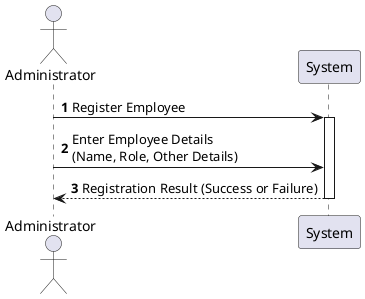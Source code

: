 @startuml
autonumber
actor Administrator as Admin

Admin -> System: Register Employee
activate System

' Administrator provides details for the employee
Admin -> System: Enter Employee Details\n(Name, Role, Other Details)

' System processes the request and confirms the employee registration
System --> Admin: Registration Result (Success or Failure)

deactivate System
@enduml
